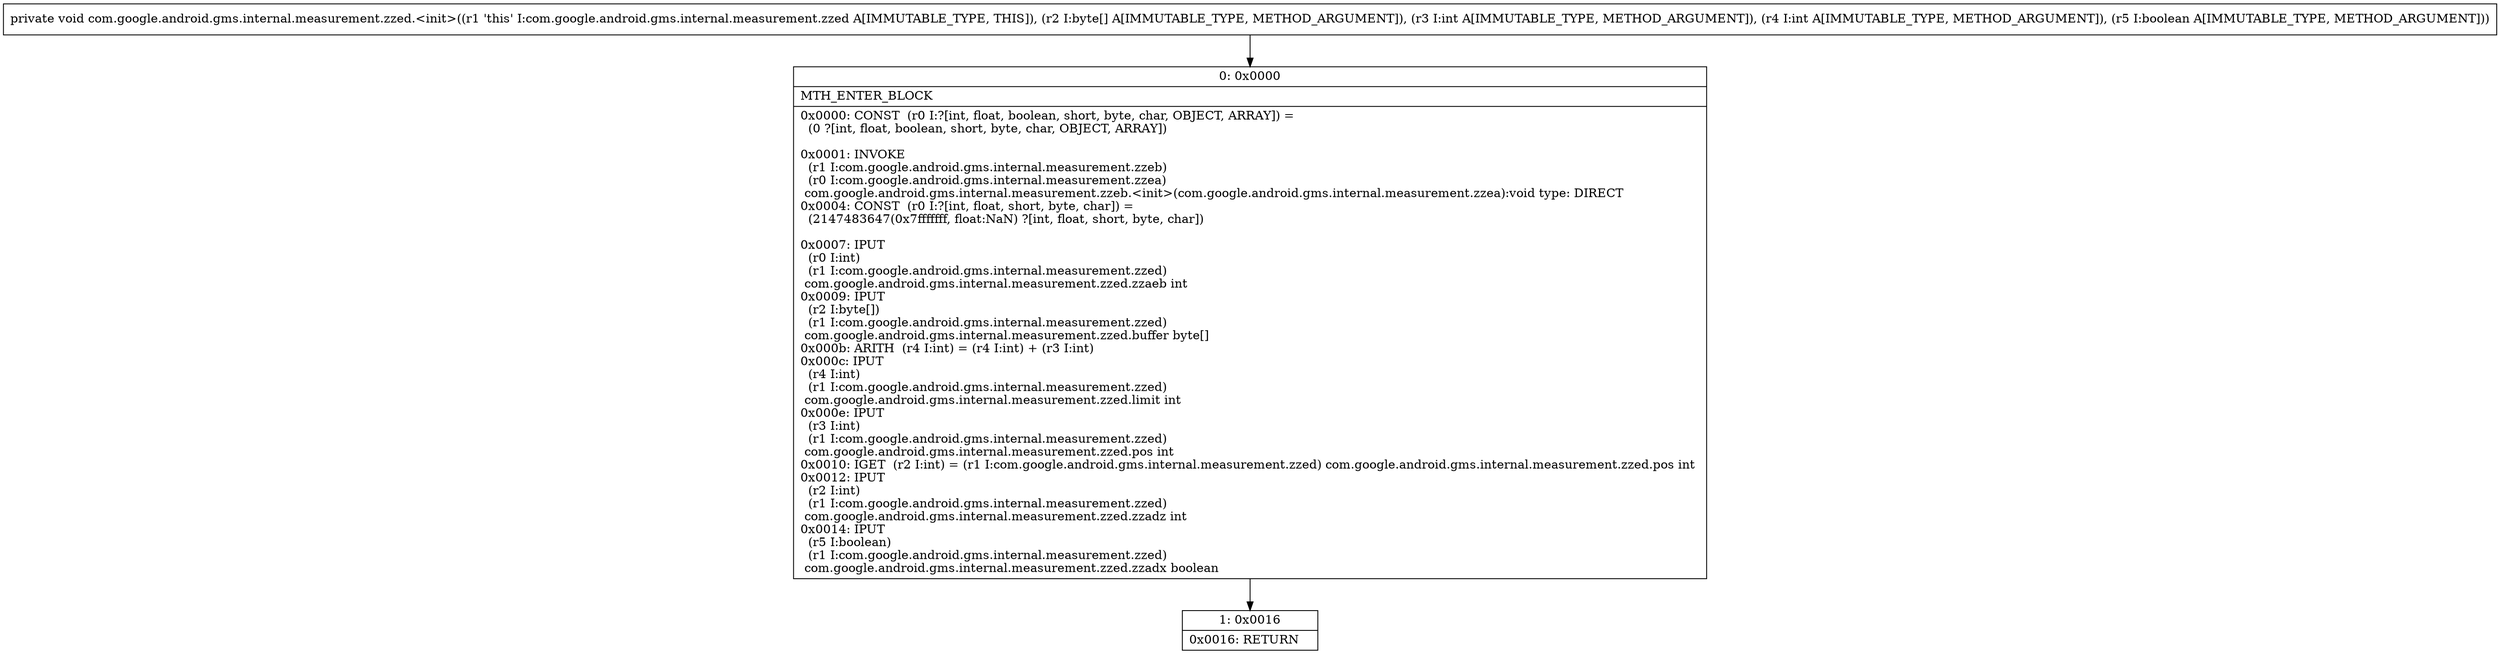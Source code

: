 digraph "CFG forcom.google.android.gms.internal.measurement.zzed.\<init\>([BIIZ)V" {
Node_0 [shape=record,label="{0\:\ 0x0000|MTH_ENTER_BLOCK\l|0x0000: CONST  (r0 I:?[int, float, boolean, short, byte, char, OBJECT, ARRAY]) = \l  (0 ?[int, float, boolean, short, byte, char, OBJECT, ARRAY])\l \l0x0001: INVOKE  \l  (r1 I:com.google.android.gms.internal.measurement.zzeb)\l  (r0 I:com.google.android.gms.internal.measurement.zzea)\l com.google.android.gms.internal.measurement.zzeb.\<init\>(com.google.android.gms.internal.measurement.zzea):void type: DIRECT \l0x0004: CONST  (r0 I:?[int, float, short, byte, char]) = \l  (2147483647(0x7fffffff, float:NaN) ?[int, float, short, byte, char])\l \l0x0007: IPUT  \l  (r0 I:int)\l  (r1 I:com.google.android.gms.internal.measurement.zzed)\l com.google.android.gms.internal.measurement.zzed.zzaeb int \l0x0009: IPUT  \l  (r2 I:byte[])\l  (r1 I:com.google.android.gms.internal.measurement.zzed)\l com.google.android.gms.internal.measurement.zzed.buffer byte[] \l0x000b: ARITH  (r4 I:int) = (r4 I:int) + (r3 I:int) \l0x000c: IPUT  \l  (r4 I:int)\l  (r1 I:com.google.android.gms.internal.measurement.zzed)\l com.google.android.gms.internal.measurement.zzed.limit int \l0x000e: IPUT  \l  (r3 I:int)\l  (r1 I:com.google.android.gms.internal.measurement.zzed)\l com.google.android.gms.internal.measurement.zzed.pos int \l0x0010: IGET  (r2 I:int) = (r1 I:com.google.android.gms.internal.measurement.zzed) com.google.android.gms.internal.measurement.zzed.pos int \l0x0012: IPUT  \l  (r2 I:int)\l  (r1 I:com.google.android.gms.internal.measurement.zzed)\l com.google.android.gms.internal.measurement.zzed.zzadz int \l0x0014: IPUT  \l  (r5 I:boolean)\l  (r1 I:com.google.android.gms.internal.measurement.zzed)\l com.google.android.gms.internal.measurement.zzed.zzadx boolean \l}"];
Node_1 [shape=record,label="{1\:\ 0x0016|0x0016: RETURN   \l}"];
MethodNode[shape=record,label="{private void com.google.android.gms.internal.measurement.zzed.\<init\>((r1 'this' I:com.google.android.gms.internal.measurement.zzed A[IMMUTABLE_TYPE, THIS]), (r2 I:byte[] A[IMMUTABLE_TYPE, METHOD_ARGUMENT]), (r3 I:int A[IMMUTABLE_TYPE, METHOD_ARGUMENT]), (r4 I:int A[IMMUTABLE_TYPE, METHOD_ARGUMENT]), (r5 I:boolean A[IMMUTABLE_TYPE, METHOD_ARGUMENT])) }"];
MethodNode -> Node_0;
Node_0 -> Node_1;
}

